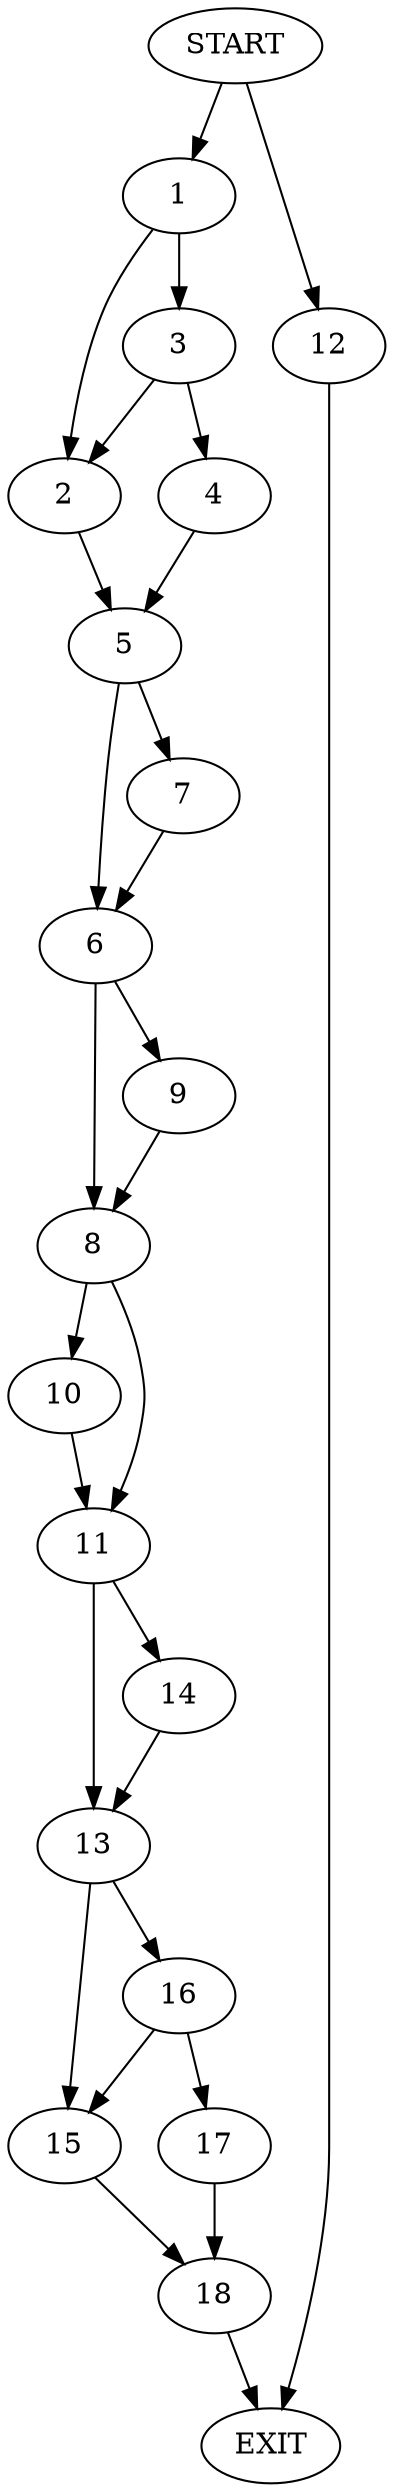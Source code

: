 digraph {
0 [label="START"]
19 [label="EXIT"]
0 -> 1
1 -> 2
1 -> 3
3 -> 2
3 -> 4
2 -> 5
4 -> 5
5 -> 6
5 -> 7
6 -> 8
6 -> 9
7 -> 6
8 -> 10
8 -> 11
9 -> 8
0 -> 12
12 -> 19
10 -> 11
11 -> 13
11 -> 14
14 -> 13
13 -> 15
13 -> 16
16 -> 17
16 -> 15
15 -> 18
17 -> 18
18 -> 19
}
